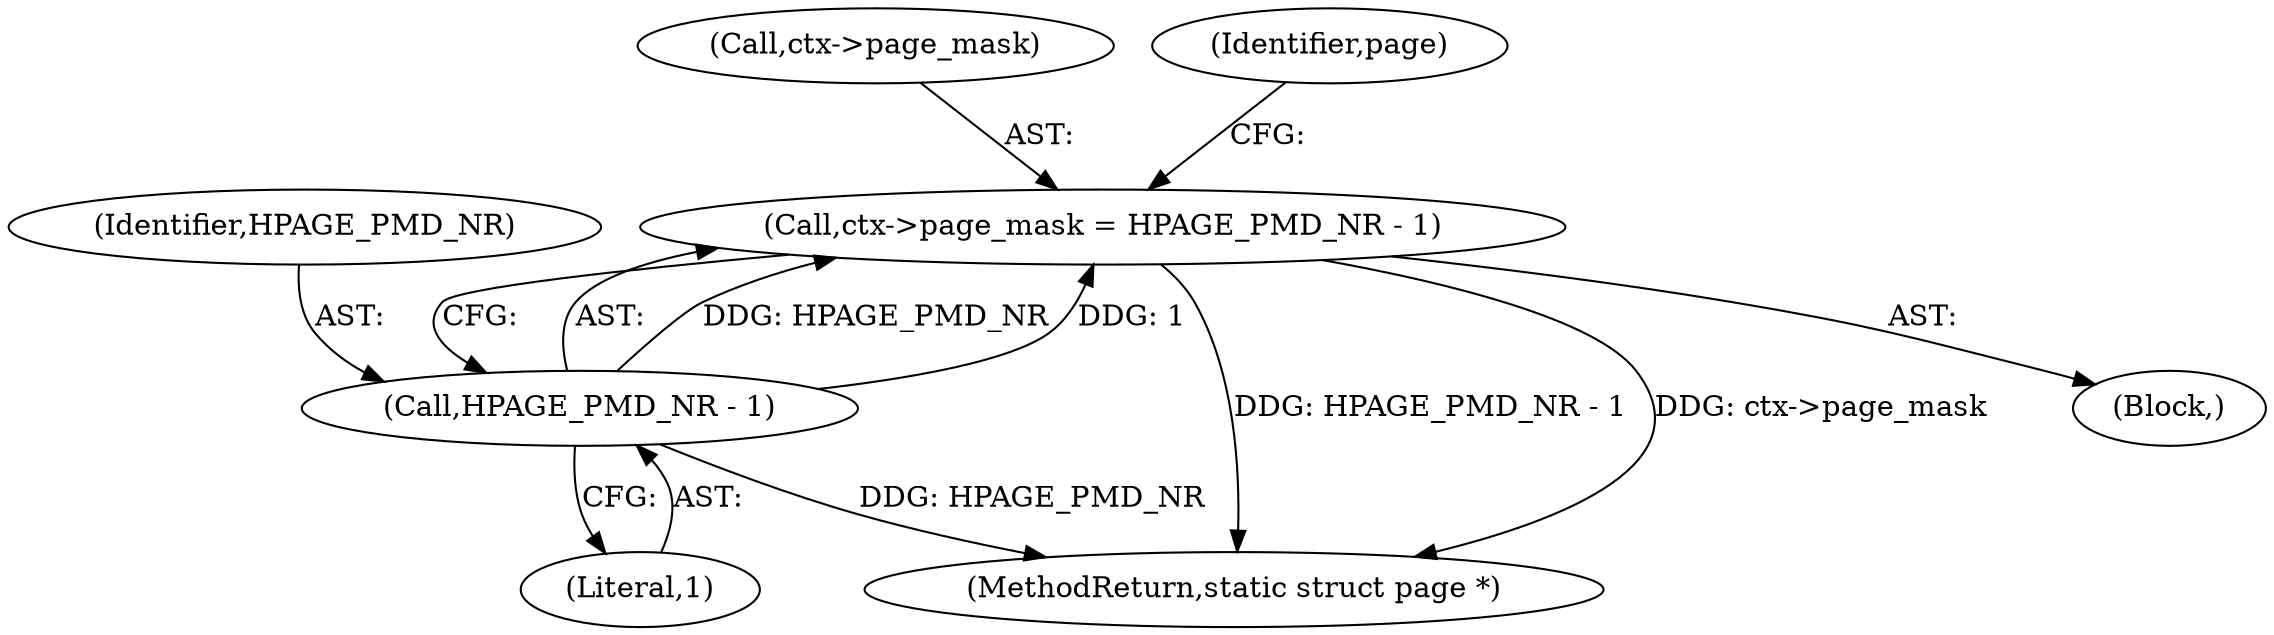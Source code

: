 digraph "0_linux_6b3a707736301c2128ca85ce85fb13f60b5e350a_5@pointer" {
"1000416" [label="(Call,ctx->page_mask = HPAGE_PMD_NR - 1)"];
"1000420" [label="(Call,HPAGE_PMD_NR - 1)"];
"1000420" [label="(Call,HPAGE_PMD_NR - 1)"];
"1000421" [label="(Identifier,HPAGE_PMD_NR)"];
"1000416" [label="(Call,ctx->page_mask = HPAGE_PMD_NR - 1)"];
"1000417" [label="(Call,ctx->page_mask)"];
"1000108" [label="(Block,)"];
"1000424" [label="(Identifier,page)"];
"1000422" [label="(Literal,1)"];
"1000425" [label="(MethodReturn,static struct page *)"];
"1000416" -> "1000108"  [label="AST: "];
"1000416" -> "1000420"  [label="CFG: "];
"1000417" -> "1000416"  [label="AST: "];
"1000420" -> "1000416"  [label="AST: "];
"1000424" -> "1000416"  [label="CFG: "];
"1000416" -> "1000425"  [label="DDG: HPAGE_PMD_NR - 1"];
"1000416" -> "1000425"  [label="DDG: ctx->page_mask"];
"1000420" -> "1000416"  [label="DDG: HPAGE_PMD_NR"];
"1000420" -> "1000416"  [label="DDG: 1"];
"1000420" -> "1000422"  [label="CFG: "];
"1000421" -> "1000420"  [label="AST: "];
"1000422" -> "1000420"  [label="AST: "];
"1000420" -> "1000425"  [label="DDG: HPAGE_PMD_NR"];
}

